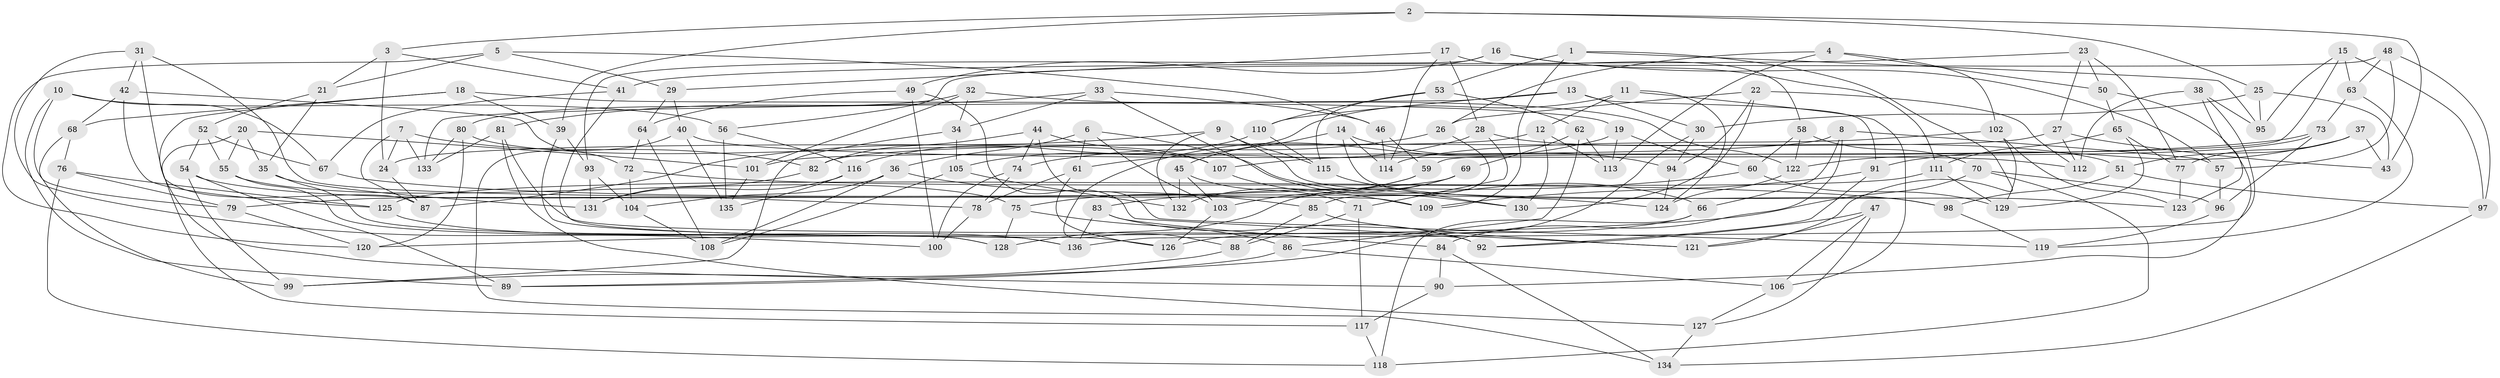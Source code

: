 // Generated by graph-tools (version 1.1) at 2025/11/02/27/25 16:11:47]
// undirected, 136 vertices, 272 edges
graph export_dot {
graph [start="1"]
  node [color=gray90,style=filled];
  1;
  2;
  3;
  4;
  5;
  6;
  7;
  8;
  9;
  10;
  11;
  12;
  13;
  14;
  15;
  16;
  17;
  18;
  19;
  20;
  21;
  22;
  23;
  24;
  25;
  26;
  27;
  28;
  29;
  30;
  31;
  32;
  33;
  34;
  35;
  36;
  37;
  38;
  39;
  40;
  41;
  42;
  43;
  44;
  45;
  46;
  47;
  48;
  49;
  50;
  51;
  52;
  53;
  54;
  55;
  56;
  57;
  58;
  59;
  60;
  61;
  62;
  63;
  64;
  65;
  66;
  67;
  68;
  69;
  70;
  71;
  72;
  73;
  74;
  75;
  76;
  77;
  78;
  79;
  80;
  81;
  82;
  83;
  84;
  85;
  86;
  87;
  88;
  89;
  90;
  91;
  92;
  93;
  94;
  95;
  96;
  97;
  98;
  99;
  100;
  101;
  102;
  103;
  104;
  105;
  106;
  107;
  108;
  109;
  110;
  111;
  112;
  113;
  114;
  115;
  116;
  117;
  118;
  119;
  120;
  121;
  122;
  123;
  124;
  125;
  126;
  127;
  128;
  129;
  130;
  131;
  132;
  133;
  134;
  135;
  136;
  1 -- 95;
  1 -- 53;
  1 -- 109;
  1 -- 121;
  2 -- 39;
  2 -- 25;
  2 -- 3;
  2 -- 43;
  3 -- 21;
  3 -- 24;
  3 -- 41;
  4 -- 26;
  4 -- 113;
  4 -- 50;
  4 -- 102;
  5 -- 46;
  5 -- 21;
  5 -- 120;
  5 -- 29;
  6 -- 36;
  6 -- 103;
  6 -- 66;
  6 -- 61;
  7 -- 87;
  7 -- 82;
  7 -- 133;
  7 -- 24;
  8 -- 57;
  8 -- 101;
  8 -- 66;
  8 -- 84;
  9 -- 87;
  9 -- 132;
  9 -- 115;
  9 -- 123;
  10 -- 79;
  10 -- 67;
  10 -- 89;
  10 -- 56;
  11 -- 105;
  11 -- 124;
  11 -- 106;
  11 -- 12;
  12 -- 130;
  12 -- 113;
  12 -- 24;
  13 -- 110;
  13 -- 133;
  13 -- 91;
  13 -- 30;
  14 -- 114;
  14 -- 45;
  14 -- 94;
  14 -- 98;
  15 -- 95;
  15 -- 59;
  15 -- 63;
  15 -- 97;
  16 -- 93;
  16 -- 49;
  16 -- 57;
  16 -- 111;
  17 -- 29;
  17 -- 58;
  17 -- 28;
  17 -- 114;
  18 -- 90;
  18 -- 68;
  18 -- 19;
  18 -- 39;
  19 -- 113;
  19 -- 88;
  19 -- 60;
  20 -- 35;
  20 -- 101;
  20 -- 55;
  20 -- 117;
  21 -- 35;
  21 -- 52;
  22 -- 26;
  22 -- 94;
  22 -- 130;
  22 -- 112;
  23 -- 50;
  23 -- 77;
  23 -- 27;
  23 -- 41;
  24 -- 87;
  25 -- 43;
  25 -- 30;
  25 -- 95;
  26 -- 85;
  26 -- 74;
  27 -- 82;
  27 -- 43;
  27 -- 112;
  28 -- 61;
  28 -- 71;
  28 -- 51;
  29 -- 64;
  29 -- 40;
  30 -- 94;
  30 -- 89;
  31 -- 100;
  31 -- 42;
  31 -- 87;
  31 -- 109;
  32 -- 101;
  32 -- 122;
  32 -- 80;
  32 -- 34;
  33 -- 34;
  33 -- 81;
  33 -- 46;
  33 -- 130;
  34 -- 105;
  34 -- 99;
  35 -- 128;
  35 -- 131;
  36 -- 85;
  36 -- 104;
  36 -- 108;
  37 -- 51;
  37 -- 77;
  37 -- 91;
  37 -- 43;
  38 -- 95;
  38 -- 136;
  38 -- 112;
  38 -- 123;
  39 -- 93;
  39 -- 136;
  40 -- 112;
  40 -- 134;
  40 -- 135;
  41 -- 67;
  41 -- 126;
  42 -- 68;
  42 -- 72;
  42 -- 125;
  44 -- 82;
  44 -- 107;
  44 -- 74;
  44 -- 119;
  45 -- 71;
  45 -- 103;
  45 -- 132;
  46 -- 59;
  46 -- 114;
  47 -- 127;
  47 -- 92;
  47 -- 121;
  47 -- 106;
  48 -- 57;
  48 -- 97;
  48 -- 56;
  48 -- 63;
  49 -- 100;
  49 -- 64;
  49 -- 121;
  50 -- 90;
  50 -- 65;
  51 -- 98;
  51 -- 97;
  52 -- 67;
  52 -- 55;
  52 -- 54;
  53 -- 62;
  53 -- 115;
  53 -- 110;
  54 -- 78;
  54 -- 89;
  54 -- 99;
  55 -- 75;
  55 -- 128;
  56 -- 116;
  56 -- 135;
  57 -- 96;
  58 -- 122;
  58 -- 60;
  58 -- 70;
  59 -- 132;
  59 -- 75;
  60 -- 129;
  60 -- 83;
  61 -- 126;
  61 -- 78;
  62 -- 69;
  62 -- 113;
  62 -- 86;
  63 -- 119;
  63 -- 73;
  64 -- 108;
  64 -- 72;
  65 -- 111;
  65 -- 77;
  65 -- 129;
  66 -- 118;
  66 -- 126;
  67 -- 124;
  68 -- 99;
  68 -- 76;
  69 -- 128;
  69 -- 79;
  69 -- 103;
  70 -- 118;
  70 -- 120;
  70 -- 96;
  71 -- 88;
  71 -- 117;
  72 -- 104;
  72 -- 98;
  73 -- 96;
  73 -- 122;
  73 -- 107;
  74 -- 78;
  74 -- 100;
  75 -- 86;
  75 -- 128;
  76 -- 125;
  76 -- 79;
  76 -- 118;
  77 -- 123;
  78 -- 100;
  79 -- 120;
  80 -- 120;
  80 -- 107;
  80 -- 133;
  81 -- 92;
  81 -- 133;
  81 -- 127;
  82 -- 131;
  83 -- 136;
  83 -- 84;
  83 -- 92;
  84 -- 90;
  84 -- 134;
  85 -- 121;
  85 -- 88;
  86 -- 106;
  86 -- 89;
  88 -- 99;
  90 -- 117;
  91 -- 92;
  91 -- 109;
  93 -- 104;
  93 -- 131;
  94 -- 124;
  96 -- 119;
  97 -- 134;
  98 -- 119;
  101 -- 135;
  102 -- 114;
  102 -- 129;
  102 -- 123;
  103 -- 126;
  104 -- 108;
  105 -- 108;
  105 -- 132;
  106 -- 127;
  107 -- 109;
  110 -- 115;
  110 -- 116;
  111 -- 125;
  111 -- 129;
  115 -- 130;
  116 -- 135;
  116 -- 131;
  117 -- 118;
  122 -- 124;
  125 -- 136;
  127 -- 134;
}
